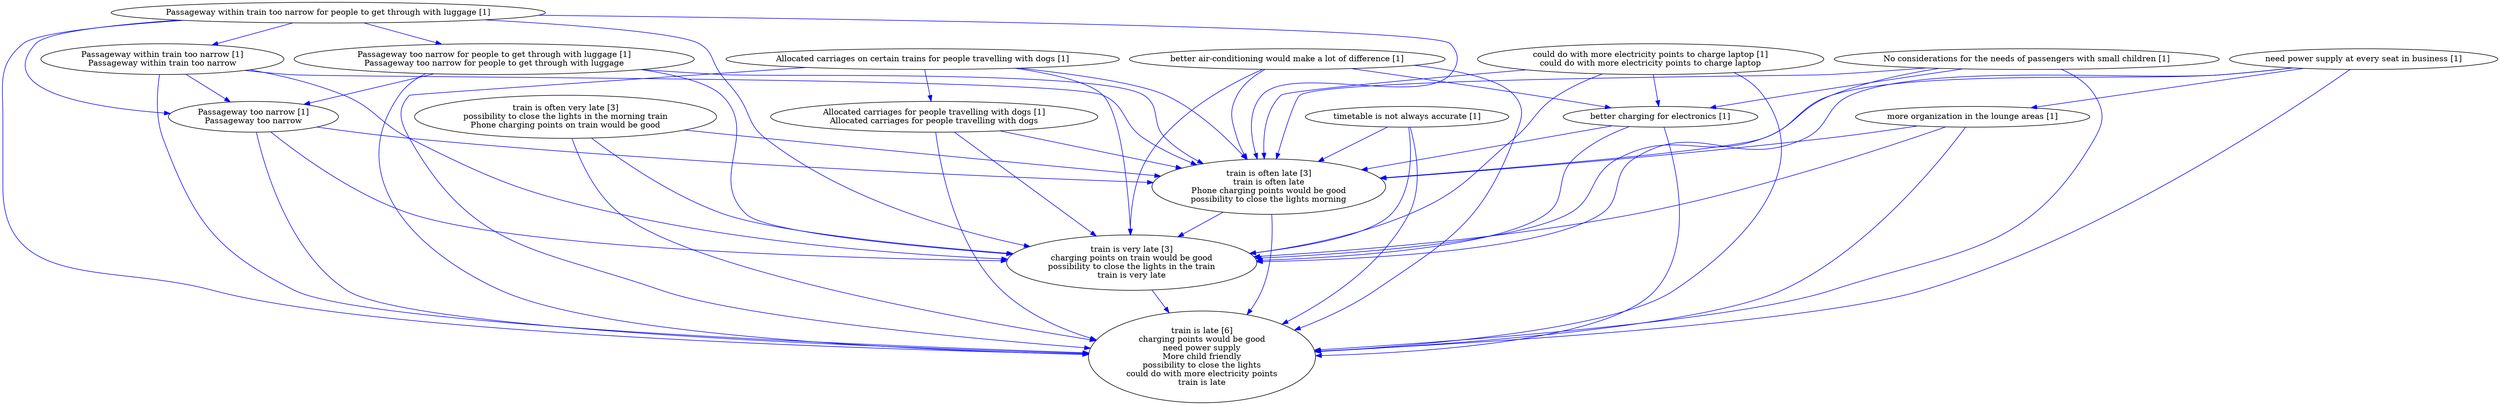 digraph collapsedGraph {
"train is very late [3]\ncharging points on train would be good\npossibility to close the lights in the train\ntrain is very late""train is often late [3]\ntrain is often late\nPhone charging points would be good\npossibility to close the lights morning""train is often very late [3]\npossibility to close the lights in the morning train\nPhone charging points on train would be good""train is late [6]\ncharging points would be good\nneed power supply\nMore child friendly\npossibility to close the lights\ncould do with more electricity points\ntrain is late""Allocated carriages on certain trains for people travelling with dogs [1]""Allocated carriages for people travelling with dogs [1]\nAllocated carriages for people travelling with dogs""No considerations for the needs of passengers with small children [1]""Passageway within train too narrow for people to get through with luggage [1]""Passageway too narrow for people to get through with luggage [1]\nPassageway too narrow for people to get through with luggage""Passageway too narrow [1]\nPassageway too narrow""Passageway within train too narrow [1]\nPassageway within train too narrow""better air-conditioning would make a lot of difference [1]""better charging for electronics [1]""could do with more electricity points to charge laptop [1]\ncould do with more electricity points to charge laptop""more organization in the lounge areas [1]""need power supply at every seat in business [1]""timetable is not always accurate [1]""need power supply at every seat in business [1]" -> "train is late [6]\ncharging points would be good\nneed power supply\nMore child friendly\npossibility to close the lights\ncould do with more electricity points\ntrain is late" [color=blue]
"need power supply at every seat in business [1]" -> "train is often late [3]\ntrain is often late\nPhone charging points would be good\npossibility to close the lights morning" [color=blue]
"better air-conditioning would make a lot of difference [1]" -> "train is very late [3]\ncharging points on train would be good\npossibility to close the lights in the train\ntrain is very late" [color=blue]
"Passageway within train too narrow [1]\nPassageway within train too narrow" -> "train is late [6]\ncharging points would be good\nneed power supply\nMore child friendly\npossibility to close the lights\ncould do with more electricity points\ntrain is late" [color=blue]
"more organization in the lounge areas [1]" -> "train is often late [3]\ntrain is often late\nPhone charging points would be good\npossibility to close the lights morning" [color=blue]
"Passageway within train too narrow [1]\nPassageway within train too narrow" -> "train is often late [3]\ntrain is often late\nPhone charging points would be good\npossibility to close the lights morning" [color=blue]
"Passageway within train too narrow [1]\nPassageway within train too narrow" -> "train is very late [3]\ncharging points on train would be good\npossibility to close the lights in the train\ntrain is very late" [color=blue]
"better air-conditioning would make a lot of difference [1]" -> "train is late [6]\ncharging points would be good\nneed power supply\nMore child friendly\npossibility to close the lights\ncould do with more electricity points\ntrain is late" [color=blue]
"train is often late [3]\ntrain is often late\nPhone charging points would be good\npossibility to close the lights morning" -> "train is late [6]\ncharging points would be good\nneed power supply\nMore child friendly\npossibility to close the lights\ncould do with more electricity points\ntrain is late" [color=blue]
"Passageway too narrow [1]\nPassageway too narrow" -> "train is very late [3]\ncharging points on train would be good\npossibility to close the lights in the train\ntrain is very late" [color=blue]
"more organization in the lounge areas [1]" -> "train is very late [3]\ncharging points on train would be good\npossibility to close the lights in the train\ntrain is very late" [color=blue]
"better air-conditioning would make a lot of difference [1]" -> "train is often late [3]\ntrain is often late\nPhone charging points would be good\npossibility to close the lights morning" [color=blue]
"more organization in the lounge areas [1]" -> "train is late [6]\ncharging points would be good\nneed power supply\nMore child friendly\npossibility to close the lights\ncould do with more electricity points\ntrain is late" [color=blue]
"train is very late [3]\ncharging points on train would be good\npossibility to close the lights in the train\ntrain is very late" -> "train is late [6]\ncharging points would be good\nneed power supply\nMore child friendly\npossibility to close the lights\ncould do with more electricity points\ntrain is late" [color=blue]
"Passageway too narrow [1]\nPassageway too narrow" -> "train is often late [3]\ntrain is often late\nPhone charging points would be good\npossibility to close the lights morning" [color=blue]
"Passageway too narrow [1]\nPassageway too narrow" -> "train is late [6]\ncharging points would be good\nneed power supply\nMore child friendly\npossibility to close the lights\ncould do with more electricity points\ntrain is late" [color=blue]
"Allocated carriages for people travelling with dogs [1]\nAllocated carriages for people travelling with dogs" -> "train is very late [3]\ncharging points on train would be good\npossibility to close the lights in the train\ntrain is very late" [color=blue]
"need power supply at every seat in business [1]" -> "more organization in the lounge areas [1]" [color=blue]
"train is often late [3]\ntrain is often late\nPhone charging points would be good\npossibility to close the lights morning" -> "train is very late [3]\ncharging points on train would be good\npossibility to close the lights in the train\ntrain is very late" [color=blue]
"need power supply at every seat in business [1]" -> "train is very late [3]\ncharging points on train would be good\npossibility to close the lights in the train\ntrain is very late" [color=blue]
"better air-conditioning would make a lot of difference [1]" -> "better charging for electronics [1]" [color=blue]
"Passageway too narrow for people to get through with luggage [1]\nPassageway too narrow for people to get through with luggage" -> "train is late [6]\ncharging points would be good\nneed power supply\nMore child friendly\npossibility to close the lights\ncould do with more electricity points\ntrain is late" [color=blue]
"Passageway too narrow for people to get through with luggage [1]\nPassageway too narrow for people to get through with luggage" -> "train is often late [3]\ntrain is often late\nPhone charging points would be good\npossibility to close the lights morning" [color=blue]
"train is often very late [3]\npossibility to close the lights in the morning train\nPhone charging points on train would be good" -> "train is late [6]\ncharging points would be good\nneed power supply\nMore child friendly\npossibility to close the lights\ncould do with more electricity points\ntrain is late" [color=blue]
"timetable is not always accurate [1]" -> "train is very late [3]\ncharging points on train would be good\npossibility to close the lights in the train\ntrain is very late" [color=blue]
"Passageway too narrow for people to get through with luggage [1]\nPassageway too narrow for people to get through with luggage" -> "train is very late [3]\ncharging points on train would be good\npossibility to close the lights in the train\ntrain is very late" [color=blue]
"No considerations for the needs of passengers with small children [1]" -> "train is very late [3]\ncharging points on train would be good\npossibility to close the lights in the train\ntrain is very late" [color=blue]
"No considerations for the needs of passengers with small children [1]" -> "train is late [6]\ncharging points would be good\nneed power supply\nMore child friendly\npossibility to close the lights\ncould do with more electricity points\ntrain is late" [color=blue]
"better charging for electronics [1]" -> "train is very late [3]\ncharging points on train would be good\npossibility to close the lights in the train\ntrain is very late" [color=blue]
"No considerations for the needs of passengers with small children [1]" -> "train is often late [3]\ntrain is often late\nPhone charging points would be good\npossibility to close the lights morning" [color=blue]
"could do with more electricity points to charge laptop [1]\ncould do with more electricity points to charge laptop" -> "train is late [6]\ncharging points would be good\nneed power supply\nMore child friendly\npossibility to close the lights\ncould do with more electricity points\ntrain is late" [color=blue]
"Allocated carriages for people travelling with dogs [1]\nAllocated carriages for people travelling with dogs" -> "train is late [6]\ncharging points would be good\nneed power supply\nMore child friendly\npossibility to close the lights\ncould do with more electricity points\ntrain is late" [color=blue]
"Allocated carriages for people travelling with dogs [1]\nAllocated carriages for people travelling with dogs" -> "train is often late [3]\ntrain is often late\nPhone charging points would be good\npossibility to close the lights morning" [color=blue]
"No considerations for the needs of passengers with small children [1]" -> "better charging for electronics [1]" [color=blue]
"Allocated carriages on certain trains for people travelling with dogs [1]" -> "train is often late [3]\ntrain is often late\nPhone charging points would be good\npossibility to close the lights morning" [color=blue]
"Allocated carriages on certain trains for people travelling with dogs [1]" -> "train is very late [3]\ncharging points on train would be good\npossibility to close the lights in the train\ntrain is very late" [color=blue]
"Allocated carriages on certain trains for people travelling with dogs [1]" -> "train is late [6]\ncharging points would be good\nneed power supply\nMore child friendly\npossibility to close the lights\ncould do with more electricity points\ntrain is late" [color=blue]
"timetable is not always accurate [1]" -> "train is often late [3]\ntrain is often late\nPhone charging points would be good\npossibility to close the lights morning" [color=blue]
"timetable is not always accurate [1]" -> "train is late [6]\ncharging points would be good\nneed power supply\nMore child friendly\npossibility to close the lights\ncould do with more electricity points\ntrain is late" [color=blue]
"better charging for electronics [1]" -> "train is late [6]\ncharging points would be good\nneed power supply\nMore child friendly\npossibility to close the lights\ncould do with more electricity points\ntrain is late" [color=blue]
"better charging for electronics [1]" -> "train is often late [3]\ntrain is often late\nPhone charging points would be good\npossibility to close the lights morning" [color=blue]
"Passageway within train too narrow for people to get through with luggage [1]" -> "train is very late [3]\ncharging points on train would be good\npossibility to close the lights in the train\ntrain is very late" [color=blue]
"train is often very late [3]\npossibility to close the lights in the morning train\nPhone charging points on train would be good" -> "train is very late [3]\ncharging points on train would be good\npossibility to close the lights in the train\ntrain is very late" [color=blue]
"Passageway within train too narrow for people to get through with luggage [1]" -> "train is late [6]\ncharging points would be good\nneed power supply\nMore child friendly\npossibility to close the lights\ncould do with more electricity points\ntrain is late" [color=blue]
"Passageway within train too narrow for people to get through with luggage [1]" -> "train is often late [3]\ntrain is often late\nPhone charging points would be good\npossibility to close the lights morning" [color=blue]
"train is often very late [3]\npossibility to close the lights in the morning train\nPhone charging points on train would be good" -> "train is often late [3]\ntrain is often late\nPhone charging points would be good\npossibility to close the lights morning" [color=blue]
"could do with more electricity points to charge laptop [1]\ncould do with more electricity points to charge laptop" -> "better charging for electronics [1]" [color=blue]
"could do with more electricity points to charge laptop [1]\ncould do with more electricity points to charge laptop" -> "train is very late [3]\ncharging points on train would be good\npossibility to close the lights in the train\ntrain is very late" [color=blue]
"could do with more electricity points to charge laptop [1]\ncould do with more electricity points to charge laptop" -> "train is often late [3]\ntrain is often late\nPhone charging points would be good\npossibility to close the lights morning" [color=blue]
"Allocated carriages on certain trains for people travelling with dogs [1]" -> "Allocated carriages for people travelling with dogs [1]\nAllocated carriages for people travelling with dogs" [color=blue]
"Passageway within train too narrow for people to get through with luggage [1]" -> "Passageway too narrow for people to get through with luggage [1]\nPassageway too narrow for people to get through with luggage" [color=blue]
"Passageway too narrow for people to get through with luggage [1]\nPassageway too narrow for people to get through with luggage" -> "Passageway too narrow [1]\nPassageway too narrow" [color=blue]
"Passageway within train too narrow for people to get through with luggage [1]" -> "Passageway within train too narrow [1]\nPassageway within train too narrow" [color=blue]
"Passageway within train too narrow [1]\nPassageway within train too narrow" -> "Passageway too narrow [1]\nPassageway too narrow" [color=blue]
"Passageway within train too narrow for people to get through with luggage [1]" -> "Passageway too narrow [1]\nPassageway too narrow" [color=blue]
}
